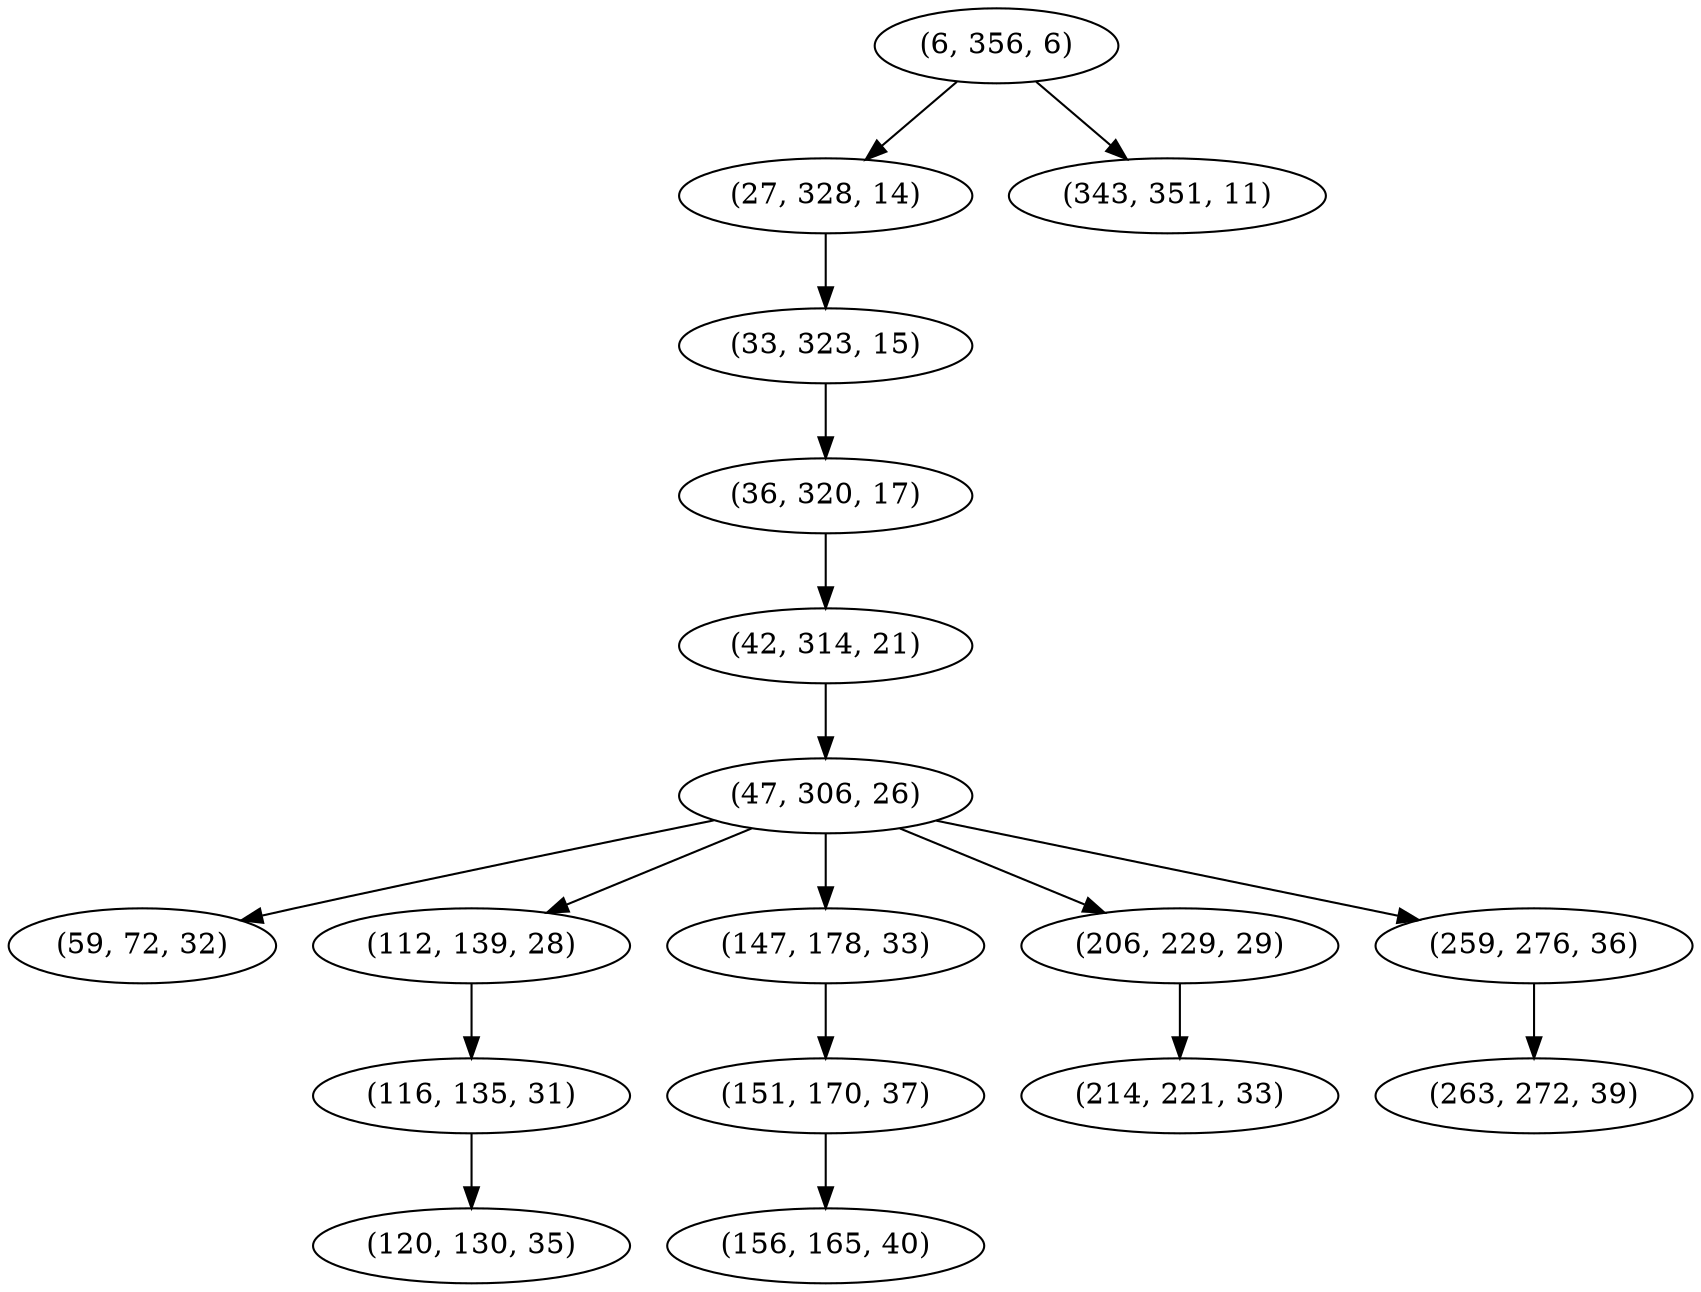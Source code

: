 digraph tree {
    "(6, 356, 6)";
    "(27, 328, 14)";
    "(33, 323, 15)";
    "(36, 320, 17)";
    "(42, 314, 21)";
    "(47, 306, 26)";
    "(59, 72, 32)";
    "(112, 139, 28)";
    "(116, 135, 31)";
    "(120, 130, 35)";
    "(147, 178, 33)";
    "(151, 170, 37)";
    "(156, 165, 40)";
    "(206, 229, 29)";
    "(214, 221, 33)";
    "(259, 276, 36)";
    "(263, 272, 39)";
    "(343, 351, 11)";
    "(6, 356, 6)" -> "(27, 328, 14)";
    "(6, 356, 6)" -> "(343, 351, 11)";
    "(27, 328, 14)" -> "(33, 323, 15)";
    "(33, 323, 15)" -> "(36, 320, 17)";
    "(36, 320, 17)" -> "(42, 314, 21)";
    "(42, 314, 21)" -> "(47, 306, 26)";
    "(47, 306, 26)" -> "(59, 72, 32)";
    "(47, 306, 26)" -> "(112, 139, 28)";
    "(47, 306, 26)" -> "(147, 178, 33)";
    "(47, 306, 26)" -> "(206, 229, 29)";
    "(47, 306, 26)" -> "(259, 276, 36)";
    "(112, 139, 28)" -> "(116, 135, 31)";
    "(116, 135, 31)" -> "(120, 130, 35)";
    "(147, 178, 33)" -> "(151, 170, 37)";
    "(151, 170, 37)" -> "(156, 165, 40)";
    "(206, 229, 29)" -> "(214, 221, 33)";
    "(259, 276, 36)" -> "(263, 272, 39)";
}
